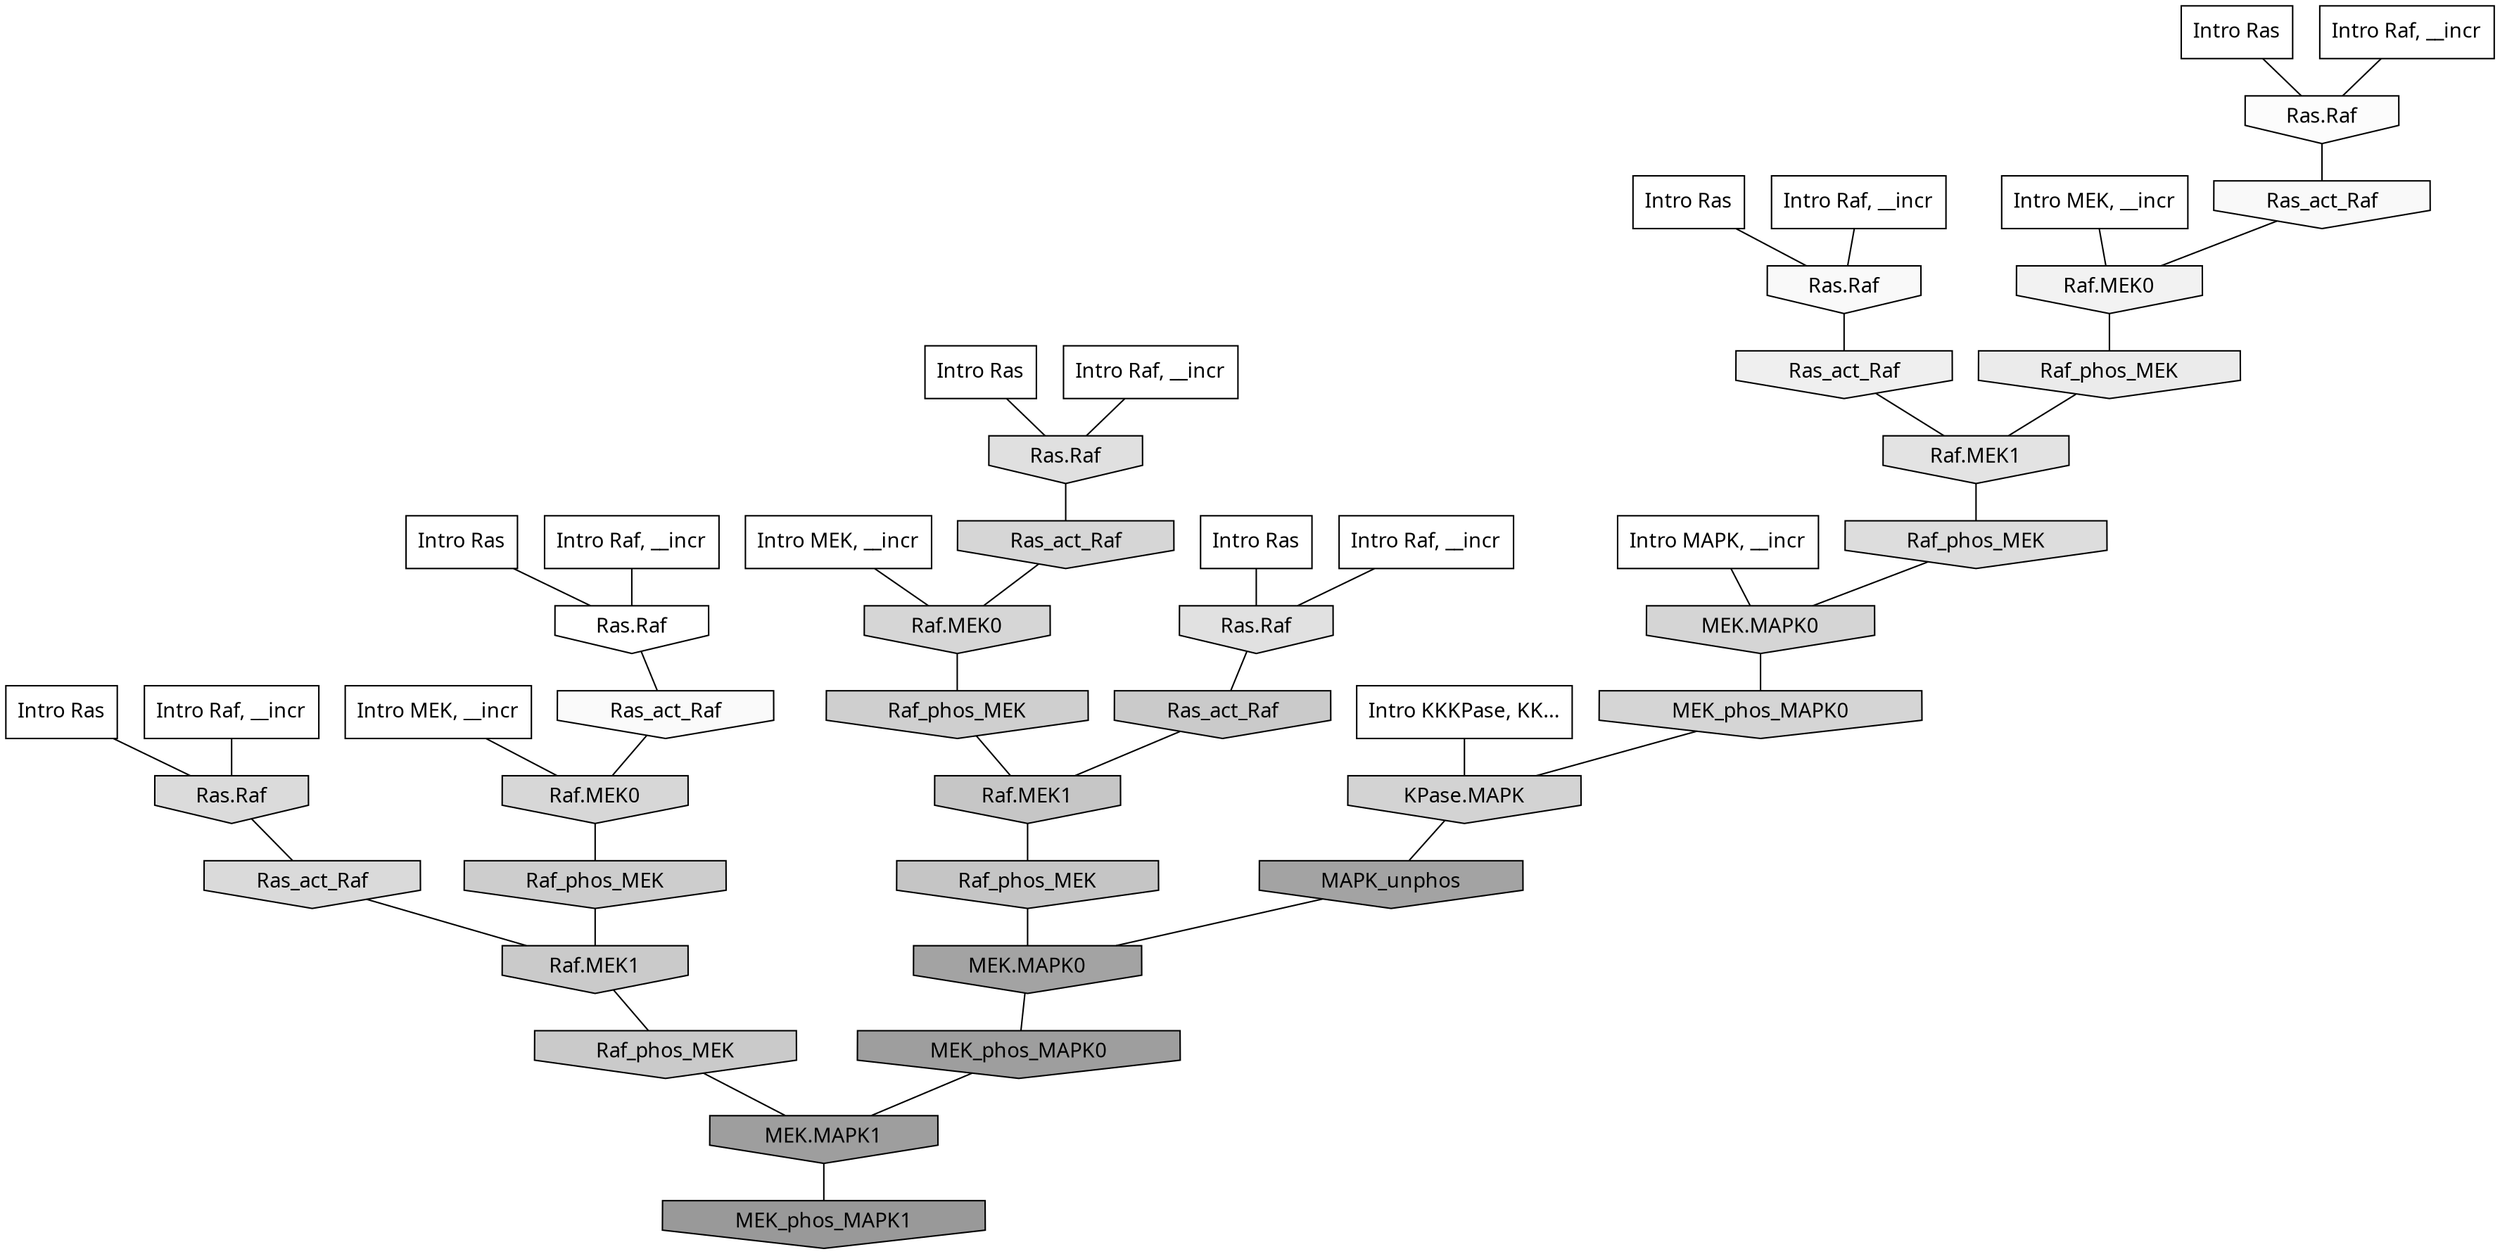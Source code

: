 digraph G{
  rankdir="TB";
  ranksep=0.30;
  node [fontname="CMU Serif"];
  edge [fontname="CMU Serif"];
  
  0 [label="Intro Ras", shape=rectangle, style=filled, fillcolor="0.000 0.000 1.000"]
  
  10 [label="Intro Ras", shape=rectangle, style=filled, fillcolor="0.000 0.000 1.000"]
  
  37 [label="Intro Ras", shape=rectangle, style=filled, fillcolor="0.000 0.000 1.000"]
  
  44 [label="Intro Ras", shape=rectangle, style=filled, fillcolor="0.000 0.000 1.000"]
  
  69 [label="Intro Ras", shape=rectangle, style=filled, fillcolor="0.000 0.000 1.000"]
  
  73 [label="Intro Ras", shape=rectangle, style=filled, fillcolor="0.000 0.000 1.000"]
  
  267 [label="Intro Raf, __incr", shape=rectangle, style=filled, fillcolor="0.000 0.000 1.000"]
  
  283 [label="Intro Raf, __incr", shape=rectangle, style=filled, fillcolor="0.000 0.000 1.000"]
  
  515 [label="Intro Raf, __incr", shape=rectangle, style=filled, fillcolor="0.000 0.000 1.000"]
  
  632 [label="Intro Raf, __incr", shape=rectangle, style=filled, fillcolor="0.000 0.000 1.000"]
  
  837 [label="Intro Raf, __incr", shape=rectangle, style=filled, fillcolor="0.000 0.000 1.000"]
  
  913 [label="Intro Raf, __incr", shape=rectangle, style=filled, fillcolor="0.000 0.000 1.000"]
  
  1391 [label="Intro MEK, __incr", shape=rectangle, style=filled, fillcolor="0.000 0.000 1.000"]
  
  1860 [label="Intro MEK, __incr", shape=rectangle, style=filled, fillcolor="0.000 0.000 1.000"]
  
  1862 [label="Intro MEK, __incr", shape=rectangle, style=filled, fillcolor="0.000 0.000 1.000"]
  
  2914 [label="Intro MAPK, __incr", shape=rectangle, style=filled, fillcolor="0.000 0.000 1.000"]
  
  3166 [label="Intro KKKPase, KK...", shape=rectangle, style=filled, fillcolor="0.000 0.000 1.000"]
  
  3236 [label="Ras.Raf", shape=invhouse, style=filled, fillcolor="0.000 0.000 1.000"]
  
  3498 [label="Ras.Raf", shape=invhouse, style=filled, fillcolor="0.000 0.000 0.985"]
  
  3581 [label="Ras_act_Raf", shape=invhouse, style=filled, fillcolor="0.000 0.000 0.979"]
  
  3649 [label="Ras_act_Raf", shape=invhouse, style=filled, fillcolor="0.000 0.000 0.975"]
  
  3656 [label="Ras.Raf", shape=invhouse, style=filled, fillcolor="0.000 0.000 0.974"]
  
  4430 [label="Raf.MEK0", shape=invhouse, style=filled, fillcolor="0.000 0.000 0.946"]
  
  4745 [label="Ras_act_Raf", shape=invhouse, style=filled, fillcolor="0.000 0.000 0.936"]
  
  5309 [label="Raf_phos_MEK", shape=invhouse, style=filled, fillcolor="0.000 0.000 0.918"]
  
  6362 [label="Raf.MEK1", shape=invhouse, style=filled, fillcolor="0.000 0.000 0.889"]
  
  6695 [label="Ras.Raf", shape=invhouse, style=filled, fillcolor="0.000 0.000 0.882"]
  
  6995 [label="Ras.Raf", shape=invhouse, style=filled, fillcolor="0.000 0.000 0.877"]
  
  7640 [label="Raf_phos_MEK", shape=invhouse, style=filled, fillcolor="0.000 0.000 0.866"]
  
  8244 [label="Ras.Raf", shape=invhouse, style=filled, fillcolor="0.000 0.000 0.857"]
  
  8311 [label="Ras_act_Raf", shape=invhouse, style=filled, fillcolor="0.000 0.000 0.855"]
  
  9311 [label="Raf.MEK0", shape=invhouse, style=filled, fillcolor="0.000 0.000 0.840"]
  
  9664 [label="Ras_act_Raf", shape=invhouse, style=filled, fillcolor="0.000 0.000 0.837"]
  
  9668 [label="Raf.MEK0", shape=invhouse, style=filled, fillcolor="0.000 0.000 0.837"]
  
  9787 [label="MEK.MAPK0", shape=invhouse, style=filled, fillcolor="0.000 0.000 0.835"]
  
  9846 [label="MEK_phos_MAPK0", shape=invhouse, style=filled, fillcolor="0.000 0.000 0.835"]
  
  10470 [label="KPase.MAPK", shape=invhouse, style=filled, fillcolor="0.000 0.000 0.828"]
  
  12076 [label="Raf_phos_MEK", shape=invhouse, style=filled, fillcolor="0.000 0.000 0.812"]
  
  13263 [label="Raf_phos_MEK", shape=invhouse, style=filled, fillcolor="0.000 0.000 0.802"]
  
  14588 [label="Ras_act_Raf", shape=invhouse, style=filled, fillcolor="0.000 0.000 0.792"]
  
  14627 [label="Raf.MEK1", shape=invhouse, style=filled, fillcolor="0.000 0.000 0.792"]
  
  14743 [label="Raf_phos_MEK", shape=invhouse, style=filled, fillcolor="0.000 0.000 0.791"]
  
  16503 [label="Raf.MEK1", shape=invhouse, style=filled, fillcolor="0.000 0.000 0.774"]
  
  16746 [label="Raf_phos_MEK", shape=invhouse, style=filled, fillcolor="0.000 0.000 0.770"]
  
  21906 [label="MAPK_unphos", shape=invhouse, style=filled, fillcolor="0.000 0.000 0.637"]
  
  21907 [label="MEK.MAPK0", shape=invhouse, style=filled, fillcolor="0.000 0.000 0.637"]
  
  22420 [label="MEK_phos_MAPK0", shape=invhouse, style=filled, fillcolor="0.000 0.000 0.619"]
  
  22421 [label="MEK.MAPK1", shape=invhouse, style=filled, fillcolor="0.000 0.000 0.619"]
  
  22988 [label="MEK_phos_MAPK1", shape=invhouse, style=filled, fillcolor="0.000 0.000 0.600"]
  
  
  22421 -> 22988 [dir=none, color="0.000 0.000 0.000"] 
  22420 -> 22421 [dir=none, color="0.000 0.000 0.000"] 
  21907 -> 22420 [dir=none, color="0.000 0.000 0.000"] 
  21906 -> 21907 [dir=none, color="0.000 0.000 0.000"] 
  16746 -> 21907 [dir=none, color="0.000 0.000 0.000"] 
  16503 -> 16746 [dir=none, color="0.000 0.000 0.000"] 
  14743 -> 22421 [dir=none, color="0.000 0.000 0.000"] 
  14627 -> 14743 [dir=none, color="0.000 0.000 0.000"] 
  14588 -> 16503 [dir=none, color="0.000 0.000 0.000"] 
  13263 -> 14627 [dir=none, color="0.000 0.000 0.000"] 
  12076 -> 16503 [dir=none, color="0.000 0.000 0.000"] 
  10470 -> 21906 [dir=none, color="0.000 0.000 0.000"] 
  9846 -> 10470 [dir=none, color="0.000 0.000 0.000"] 
  9787 -> 9846 [dir=none, color="0.000 0.000 0.000"] 
  9668 -> 12076 [dir=none, color="0.000 0.000 0.000"] 
  9664 -> 9668 [dir=none, color="0.000 0.000 0.000"] 
  9311 -> 13263 [dir=none, color="0.000 0.000 0.000"] 
  8311 -> 14627 [dir=none, color="0.000 0.000 0.000"] 
  8244 -> 8311 [dir=none, color="0.000 0.000 0.000"] 
  7640 -> 9787 [dir=none, color="0.000 0.000 0.000"] 
  6995 -> 9664 [dir=none, color="0.000 0.000 0.000"] 
  6695 -> 14588 [dir=none, color="0.000 0.000 0.000"] 
  6362 -> 7640 [dir=none, color="0.000 0.000 0.000"] 
  5309 -> 6362 [dir=none, color="0.000 0.000 0.000"] 
  4745 -> 6362 [dir=none, color="0.000 0.000 0.000"] 
  4430 -> 5309 [dir=none, color="0.000 0.000 0.000"] 
  3656 -> 4745 [dir=none, color="0.000 0.000 0.000"] 
  3649 -> 4430 [dir=none, color="0.000 0.000 0.000"] 
  3581 -> 9311 [dir=none, color="0.000 0.000 0.000"] 
  3498 -> 3649 [dir=none, color="0.000 0.000 0.000"] 
  3236 -> 3581 [dir=none, color="0.000 0.000 0.000"] 
  3166 -> 10470 [dir=none, color="0.000 0.000 0.000"] 
  2914 -> 9787 [dir=none, color="0.000 0.000 0.000"] 
  1862 -> 4430 [dir=none, color="0.000 0.000 0.000"] 
  1860 -> 9668 [dir=none, color="0.000 0.000 0.000"] 
  1391 -> 9311 [dir=none, color="0.000 0.000 0.000"] 
  913 -> 6995 [dir=none, color="0.000 0.000 0.000"] 
  837 -> 3236 [dir=none, color="0.000 0.000 0.000"] 
  632 -> 3498 [dir=none, color="0.000 0.000 0.000"] 
  515 -> 8244 [dir=none, color="0.000 0.000 0.000"] 
  283 -> 6695 [dir=none, color="0.000 0.000 0.000"] 
  267 -> 3656 [dir=none, color="0.000 0.000 0.000"] 
  73 -> 3656 [dir=none, color="0.000 0.000 0.000"] 
  69 -> 6995 [dir=none, color="0.000 0.000 0.000"] 
  44 -> 6695 [dir=none, color="0.000 0.000 0.000"] 
  37 -> 3498 [dir=none, color="0.000 0.000 0.000"] 
  10 -> 3236 [dir=none, color="0.000 0.000 0.000"] 
  0 -> 8244 [dir=none, color="0.000 0.000 0.000"] 
  
  }
